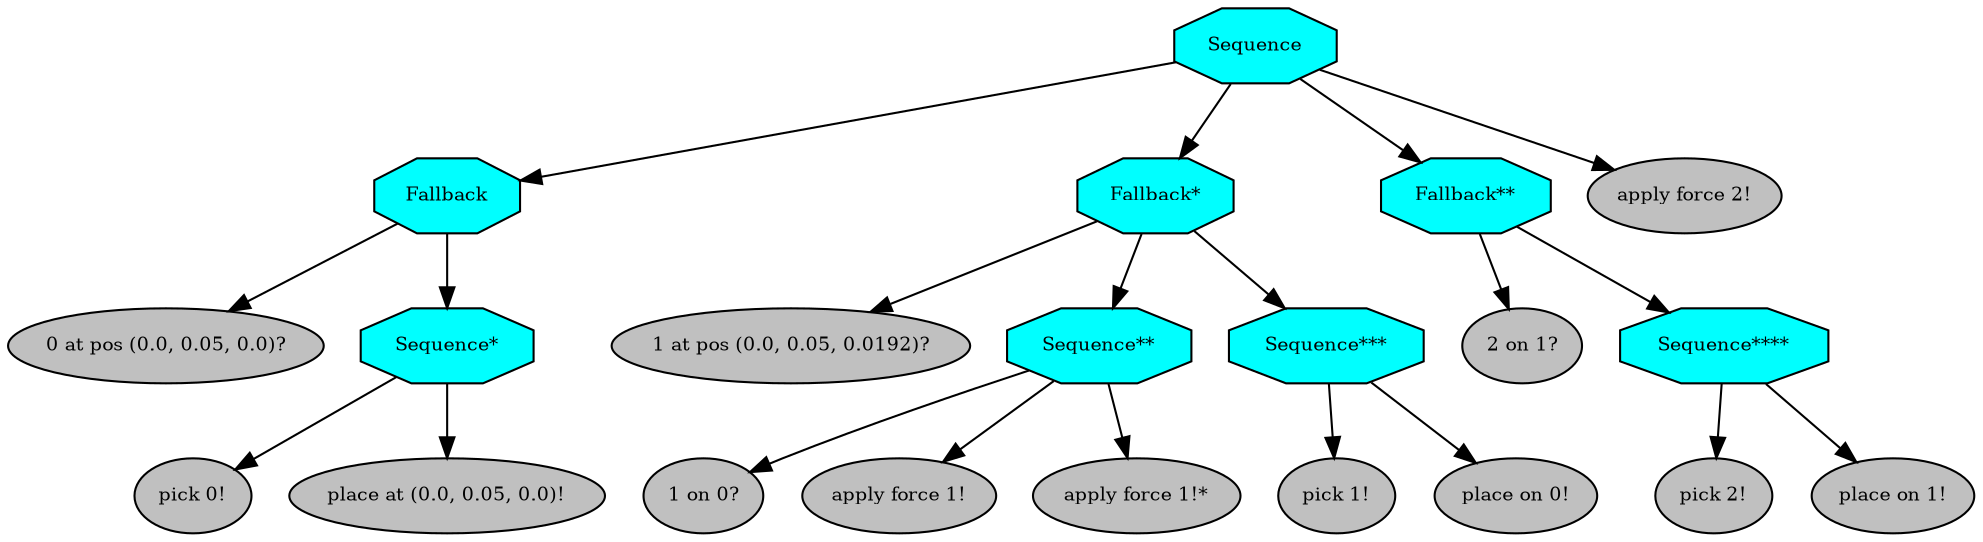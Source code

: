 digraph pastafarianism {
ordering=out;
graph [fontname="times-roman"];
node [fontname="times-roman"];
edge [fontname="times-roman"];
Sequence [fillcolor=cyan, fontcolor=black, fontsize=9, label=Sequence, shape=octagon, style=filled];
Fallback [fillcolor=cyan, fontcolor=black, fontsize=9, label=Fallback, shape=octagon, style=filled];
Sequence -> Fallback;
"0 at pos (0.0, 0.05, 0.0)?" [fillcolor=gray, fontcolor=black, fontsize=9, label="0 at pos (0.0, 0.05, 0.0)?", shape=ellipse, style=filled];
Fallback -> "0 at pos (0.0, 0.05, 0.0)?";
"Sequence*" [fillcolor=cyan, fontcolor=black, fontsize=9, label="Sequence*", shape=octagon, style=filled];
Fallback -> "Sequence*";
"pick 0!" [fillcolor=gray, fontcolor=black, fontsize=9, label="pick 0!", shape=ellipse, style=filled];
"Sequence*" -> "pick 0!";
"place at (0.0, 0.05, 0.0)!" [fillcolor=gray, fontcolor=black, fontsize=9, label="place at (0.0, 0.05, 0.0)!", shape=ellipse, style=filled];
"Sequence*" -> "place at (0.0, 0.05, 0.0)!";
"Fallback*" [fillcolor=cyan, fontcolor=black, fontsize=9, label="Fallback*", shape=octagon, style=filled];
Sequence -> "Fallback*";
"1 at pos (0.0, 0.05, 0.0192)?" [fillcolor=gray, fontcolor=black, fontsize=9, label="1 at pos (0.0, 0.05, 0.0192)?", shape=ellipse, style=filled];
"Fallback*" -> "1 at pos (0.0, 0.05, 0.0192)?";
"Sequence**" [fillcolor=cyan, fontcolor=black, fontsize=9, label="Sequence**", shape=octagon, style=filled];
"Fallback*" -> "Sequence**";
"1 on 0?" [fillcolor=gray, fontcolor=black, fontsize=9, label="1 on 0?", shape=ellipse, style=filled];
"Sequence**" -> "1 on 0?";
"apply force 1!" [fillcolor=gray, fontcolor=black, fontsize=9, label="apply force 1!", shape=ellipse, style=filled];
"Sequence**" -> "apply force 1!";
"apply force 1!*" [fillcolor=gray, fontcolor=black, fontsize=9, label="apply force 1!*", shape=ellipse, style=filled];
"Sequence**" -> "apply force 1!*";
"Sequence***" [fillcolor=cyan, fontcolor=black, fontsize=9, label="Sequence***", shape=octagon, style=filled];
"Fallback*" -> "Sequence***";
"pick 1!" [fillcolor=gray, fontcolor=black, fontsize=9, label="pick 1!", shape=ellipse, style=filled];
"Sequence***" -> "pick 1!";
"place on 0!" [fillcolor=gray, fontcolor=black, fontsize=9, label="place on 0!", shape=ellipse, style=filled];
"Sequence***" -> "place on 0!";
"Fallback**" [fillcolor=cyan, fontcolor=black, fontsize=9, label="Fallback**", shape=octagon, style=filled];
Sequence -> "Fallback**";
"2 on 1?" [fillcolor=gray, fontcolor=black, fontsize=9, label="2 on 1?", shape=ellipse, style=filled];
"Fallback**" -> "2 on 1?";
"Sequence****" [fillcolor=cyan, fontcolor=black, fontsize=9, label="Sequence****", shape=octagon, style=filled];
"Fallback**" -> "Sequence****";
"pick 2!" [fillcolor=gray, fontcolor=black, fontsize=9, label="pick 2!", shape=ellipse, style=filled];
"Sequence****" -> "pick 2!";
"place on 1!" [fillcolor=gray, fontcolor=black, fontsize=9, label="place on 1!", shape=ellipse, style=filled];
"Sequence****" -> "place on 1!";
"apply force 2!" [fillcolor=gray, fontcolor=black, fontsize=9, label="apply force 2!", shape=ellipse, style=filled];
Sequence -> "apply force 2!";
}
